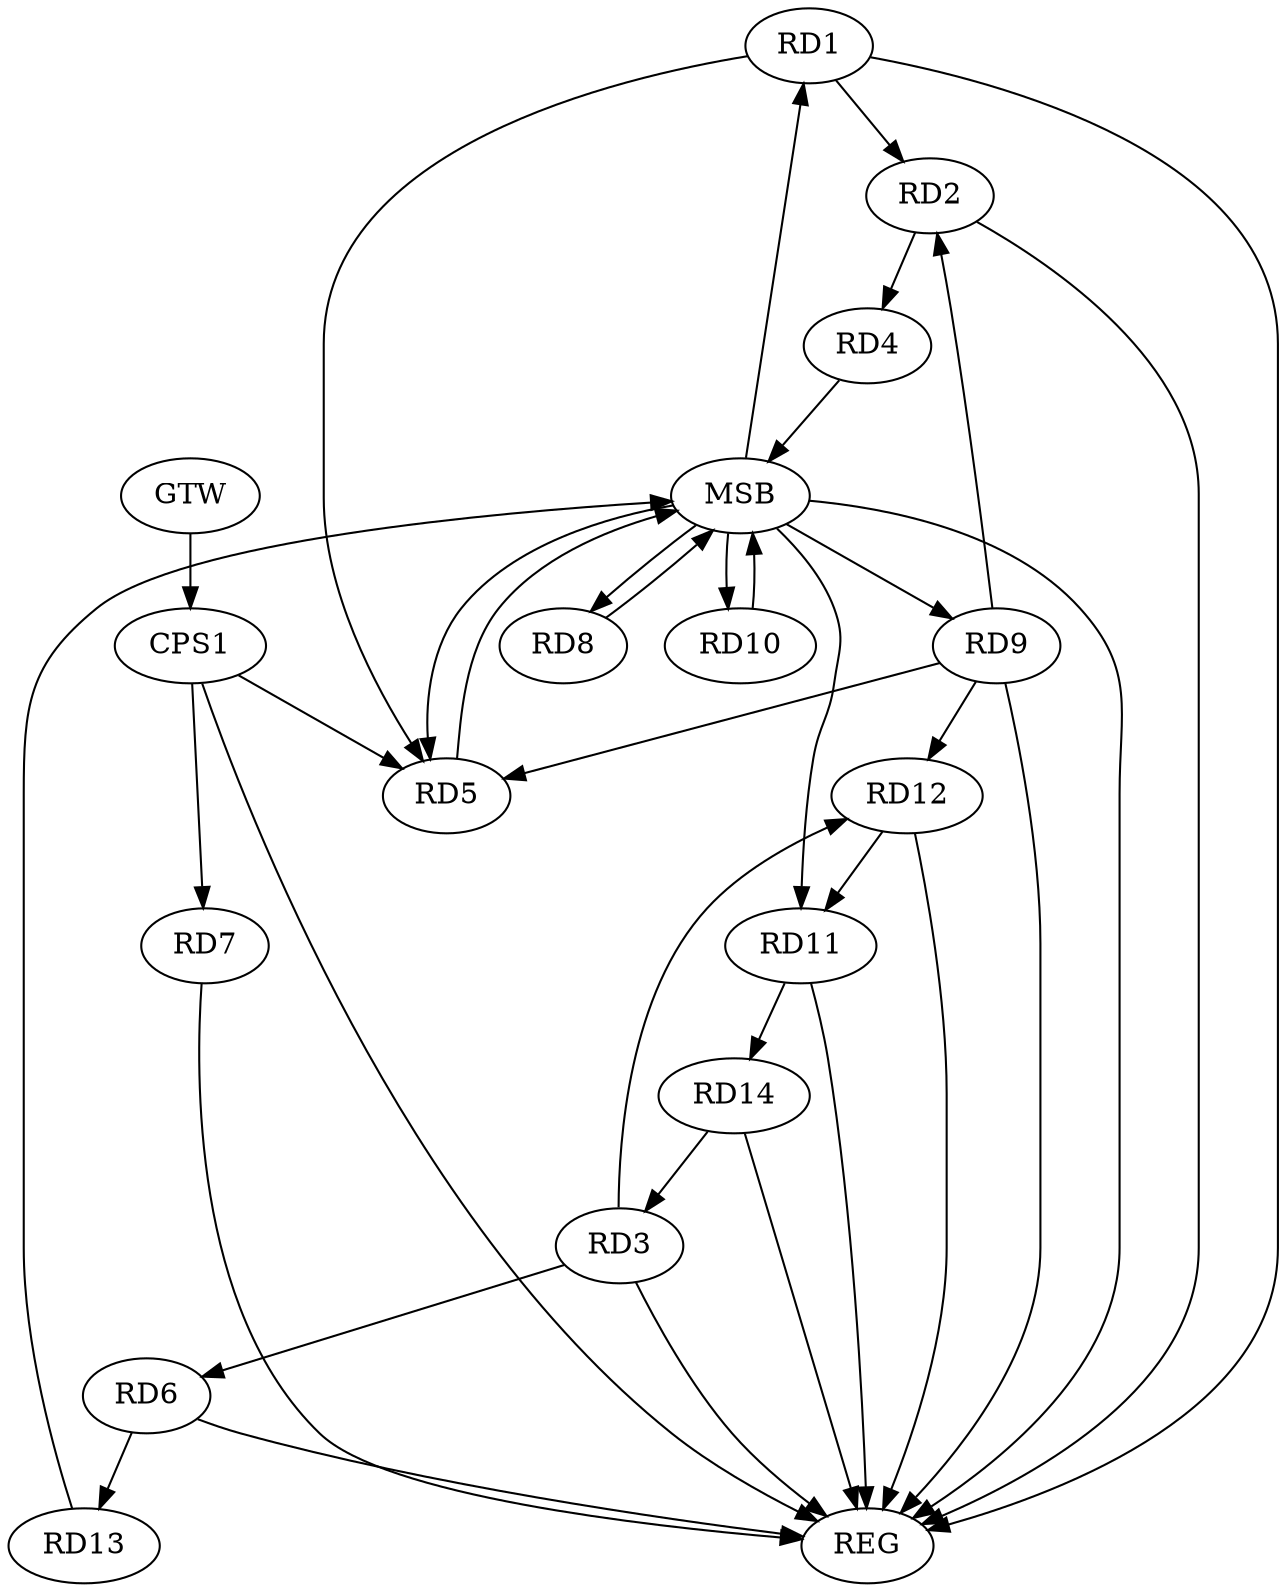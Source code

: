 strict digraph G {
  RD1 [ label="RD1" ];
  RD2 [ label="RD2" ];
  RD3 [ label="RD3" ];
  RD4 [ label="RD4" ];
  RD5 [ label="RD5" ];
  RD6 [ label="RD6" ];
  RD7 [ label="RD7" ];
  RD8 [ label="RD8" ];
  RD9 [ label="RD9" ];
  RD10 [ label="RD10" ];
  RD11 [ label="RD11" ];
  RD12 [ label="RD12" ];
  RD13 [ label="RD13" ];
  RD14 [ label="RD14" ];
  CPS1 [ label="CPS1" ];
  GTW [ label="GTW" ];
  REG [ label="REG" ];
  MSB [ label="MSB" ];
  RD1 -> RD2;
  RD1 -> RD5;
  RD2 -> RD4;
  RD9 -> RD2;
  RD3 -> RD6;
  RD3 -> RD12;
  RD14 -> RD3;
  RD9 -> RD5;
  RD6 -> RD13;
  RD9 -> RD12;
  RD12 -> RD11;
  RD11 -> RD14;
  CPS1 -> RD5;
  CPS1 -> RD7;
  GTW -> CPS1;
  RD1 -> REG;
  RD2 -> REG;
  RD3 -> REG;
  RD6 -> REG;
  RD7 -> REG;
  RD9 -> REG;
  RD11 -> REG;
  RD12 -> REG;
  RD14 -> REG;
  CPS1 -> REG;
  RD4 -> MSB;
  MSB -> RD5;
  MSB -> REG;
  RD5 -> MSB;
  RD8 -> MSB;
  MSB -> RD9;
  MSB -> RD11;
  RD10 -> MSB;
  MSB -> RD1;
  MSB -> RD8;
  RD13 -> MSB;
  MSB -> RD10;
}
